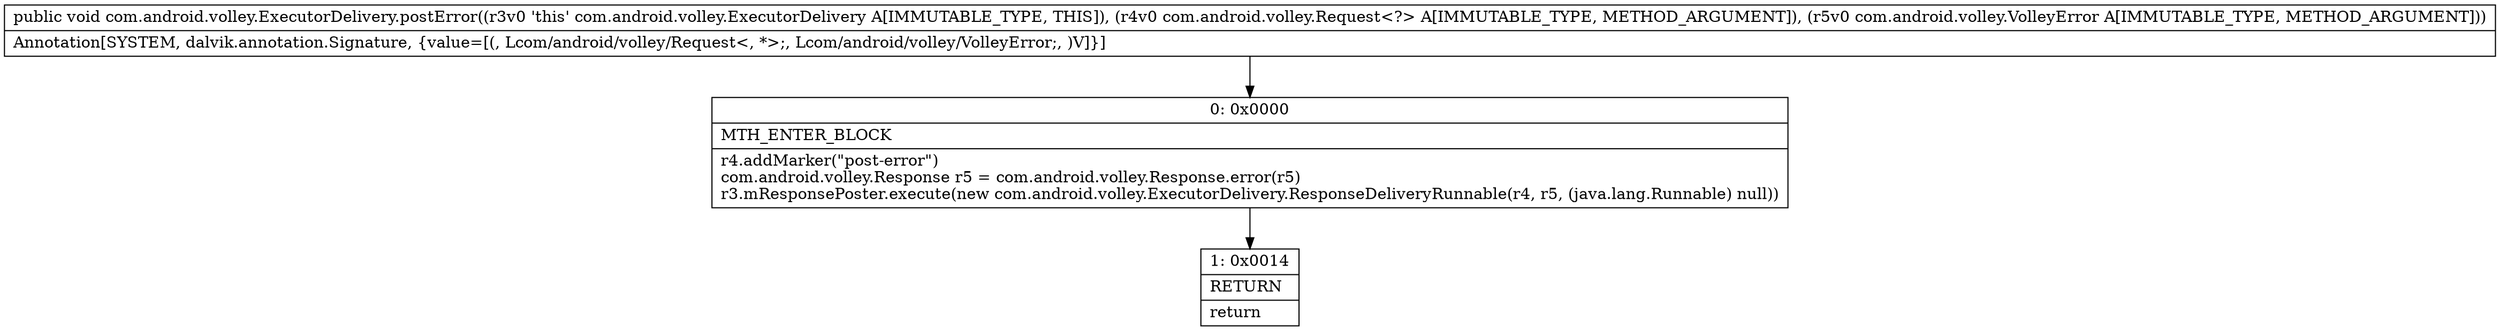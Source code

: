 digraph "CFG forcom.android.volley.ExecutorDelivery.postError(Lcom\/android\/volley\/Request;Lcom\/android\/volley\/VolleyError;)V" {
Node_0 [shape=record,label="{0\:\ 0x0000|MTH_ENTER_BLOCK\l|r4.addMarker(\"post\-error\")\lcom.android.volley.Response r5 = com.android.volley.Response.error(r5)\lr3.mResponsePoster.execute(new com.android.volley.ExecutorDelivery.ResponseDeliveryRunnable(r4, r5, (java.lang.Runnable) null))\l}"];
Node_1 [shape=record,label="{1\:\ 0x0014|RETURN\l|return\l}"];
MethodNode[shape=record,label="{public void com.android.volley.ExecutorDelivery.postError((r3v0 'this' com.android.volley.ExecutorDelivery A[IMMUTABLE_TYPE, THIS]), (r4v0 com.android.volley.Request\<?\> A[IMMUTABLE_TYPE, METHOD_ARGUMENT]), (r5v0 com.android.volley.VolleyError A[IMMUTABLE_TYPE, METHOD_ARGUMENT]))  | Annotation[SYSTEM, dalvik.annotation.Signature, \{value=[(, Lcom\/android\/volley\/Request\<, *\>;, Lcom\/android\/volley\/VolleyError;, )V]\}]\l}"];
MethodNode -> Node_0;
Node_0 -> Node_1;
}

